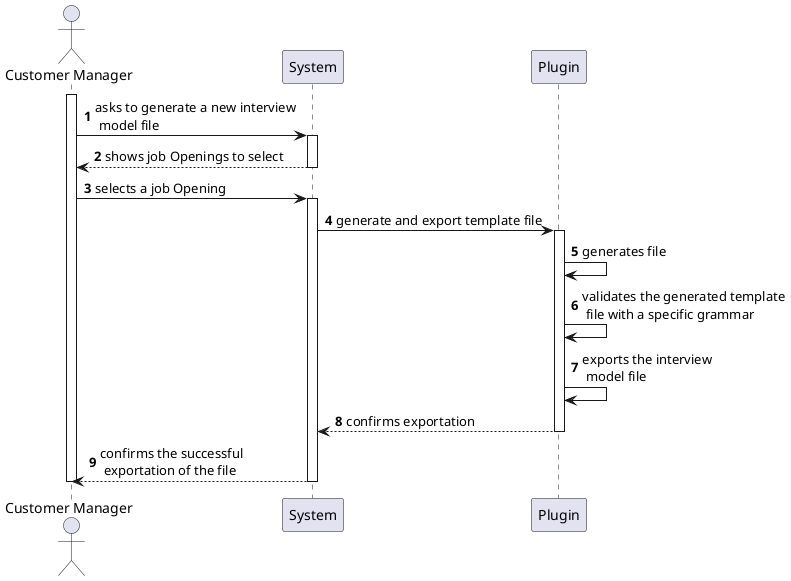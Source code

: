 @startuml US1012_SSD
autonumber

actor "Customer Manager" as CM
participant "System" as SYS
participant "Plugin" as PLU

activate CM

CM -> SYS : asks to generate a new interview\n model file

activate SYS

    SYS --> CM : shows job Openings to select
deactivate SYS

CM -> SYS : selects a job Opening
activate SYS


SYS -> PLU : generate and export template file
activate PLU

PLU -> PLU : generates file

PLU -> PLU : validates the generated template\n file with a specific grammar

PLU -> PLU : exports the interview\n model file

PLU --> SYS : confirms exportation
deactivate PLU

SYS --> CM : confirms the successful\n exportation of the file
deactivate SYS


deactivate CM

@enduml